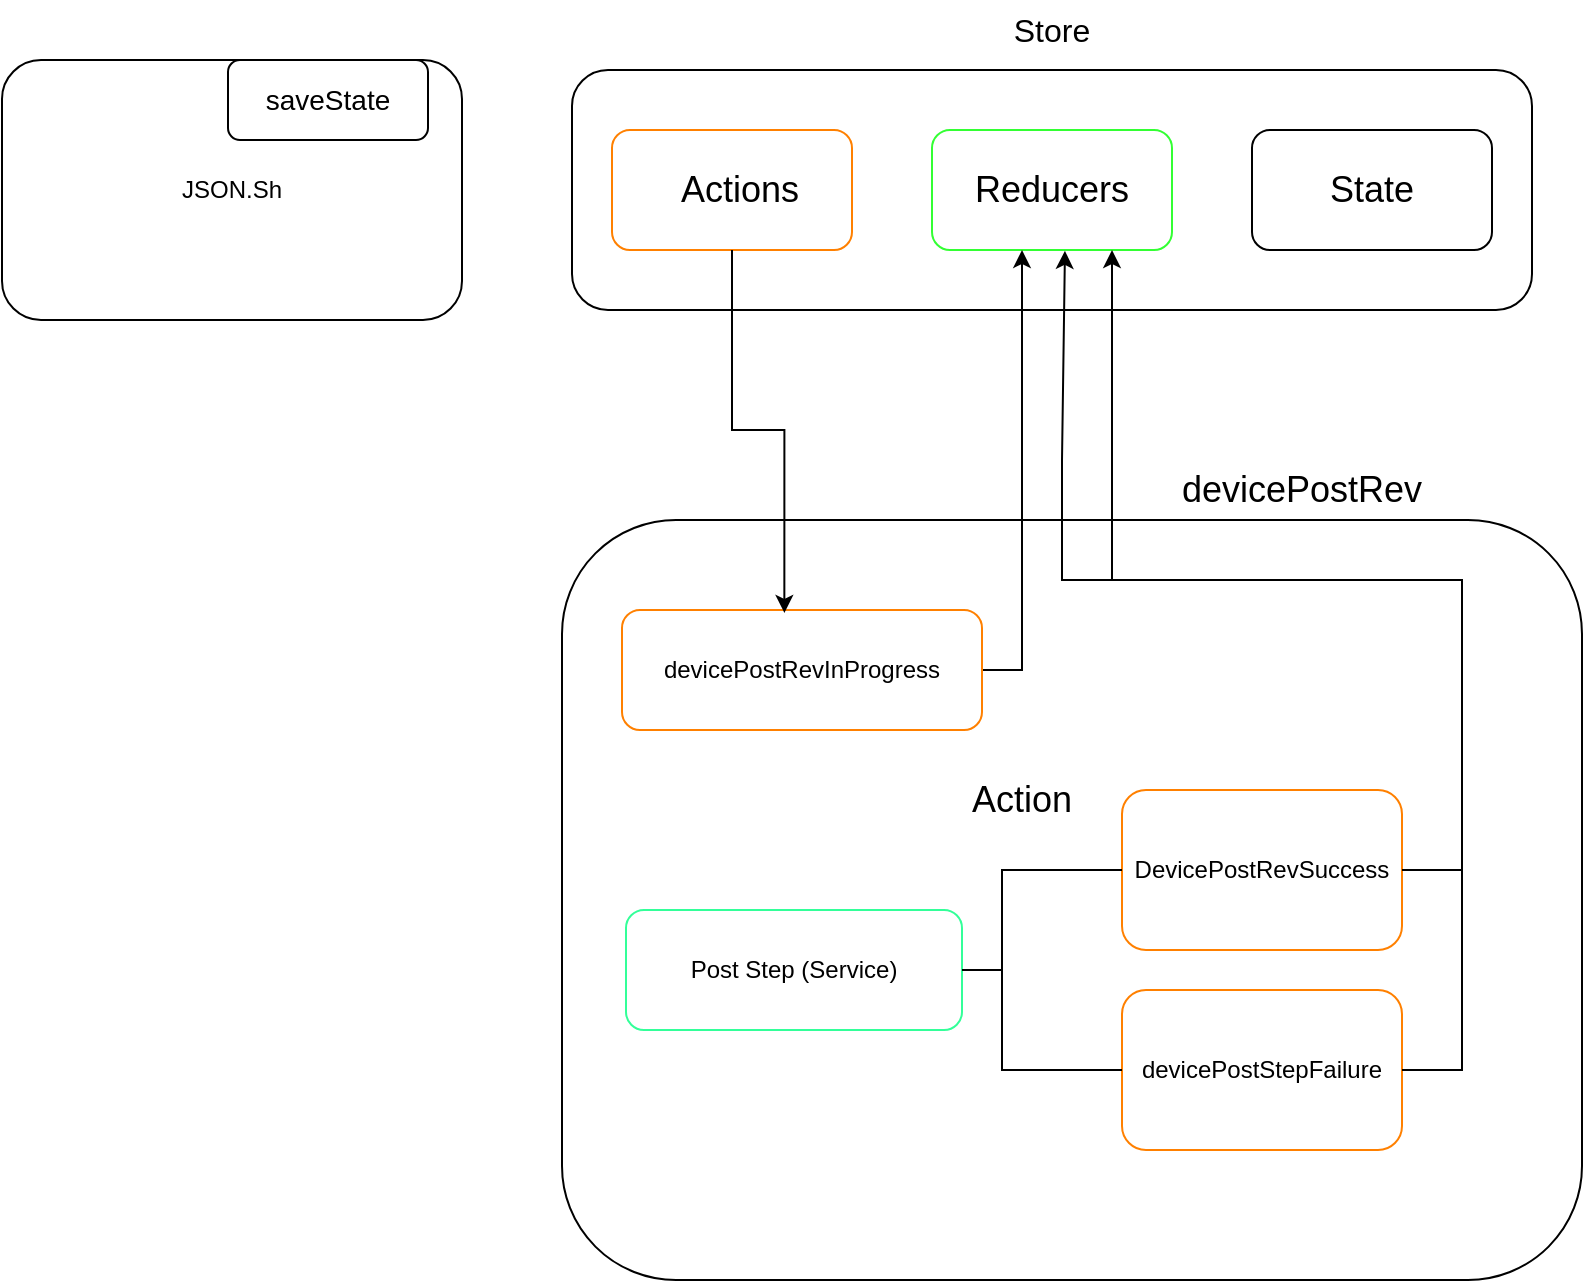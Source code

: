 <mxfile version="21.6.1" type="github">
  <diagram name="Página-1" id="A9bHYhV6qM5TUBNobth4">
    <mxGraphModel dx="713" dy="297" grid="1" gridSize="10" guides="1" tooltips="1" connect="1" arrows="1" fold="1" page="1" pageScale="1" pageWidth="827" pageHeight="1169" math="0" shadow="0">
      <root>
        <mxCell id="0" />
        <mxCell id="1" parent="0" />
        <mxCell id="tX88PJgFvrpHPAL6yEJZ-8" value="" style="rounded=1;whiteSpace=wrap;html=1;" vertex="1" parent="1">
          <mxGeometry x="295" y="45" width="480" height="120" as="geometry" />
        </mxCell>
        <mxCell id="tX88PJgFvrpHPAL6yEJZ-1" value="JSON.Sh" style="rounded=1;whiteSpace=wrap;html=1;" vertex="1" parent="1">
          <mxGeometry x="10" y="40" width="230" height="130" as="geometry" />
        </mxCell>
        <mxCell id="tX88PJgFvrpHPAL6yEJZ-2" value="&lt;font style=&quot;font-size: 14px;&quot;&gt;saveState&lt;/font&gt;" style="rounded=1;whiteSpace=wrap;html=1;" vertex="1" parent="1">
          <mxGeometry x="123" y="40" width="100" height="40" as="geometry" />
        </mxCell>
        <mxCell id="tX88PJgFvrpHPAL6yEJZ-3" value="" style="rounded=1;whiteSpace=wrap;html=1;strokeColor=#FF8000;" vertex="1" parent="1">
          <mxGeometry x="315" y="75" width="120" height="60" as="geometry" />
        </mxCell>
        <mxCell id="tX88PJgFvrpHPAL6yEJZ-4" value="" style="rounded=1;whiteSpace=wrap;html=1;strokeColor=#33FF33;" vertex="1" parent="1">
          <mxGeometry x="475" y="75" width="120" height="60" as="geometry" />
        </mxCell>
        <mxCell id="tX88PJgFvrpHPAL6yEJZ-6" value="" style="rounded=1;whiteSpace=wrap;html=1;" vertex="1" parent="1">
          <mxGeometry x="635" y="75" width="120" height="60" as="geometry" />
        </mxCell>
        <mxCell id="tX88PJgFvrpHPAL6yEJZ-9" style="edgeStyle=orthogonalEdgeStyle;rounded=0;orthogonalLoop=1;jettySize=auto;html=1;exitX=0.5;exitY=1;exitDx=0;exitDy=0;" edge="1" parent="1" source="tX88PJgFvrpHPAL6yEJZ-2" target="tX88PJgFvrpHPAL6yEJZ-2">
          <mxGeometry relative="1" as="geometry" />
        </mxCell>
        <mxCell id="tX88PJgFvrpHPAL6yEJZ-11" value="&lt;font size=&quot;3&quot;&gt;Store&lt;/font&gt;" style="text;strokeColor=none;align=center;fillColor=none;html=1;verticalAlign=middle;whiteSpace=wrap;rounded=0;" vertex="1" parent="1">
          <mxGeometry x="505" y="10" width="60" height="30" as="geometry" />
        </mxCell>
        <mxCell id="tX88PJgFvrpHPAL6yEJZ-14" value="&lt;font style=&quot;font-size: 18px;&quot;&gt;Actions&lt;/font&gt;" style="text;html=1;strokeColor=none;fillColor=none;align=center;verticalAlign=middle;whiteSpace=wrap;rounded=0;" vertex="1" parent="1">
          <mxGeometry x="349" y="90" width="60" height="30" as="geometry" />
        </mxCell>
        <mxCell id="tX88PJgFvrpHPAL6yEJZ-15" value="&lt;font style=&quot;font-size: 18px;&quot;&gt;Reducers&lt;/font&gt;" style="text;html=1;strokeColor=none;fillColor=none;align=center;verticalAlign=middle;whiteSpace=wrap;rounded=0;" vertex="1" parent="1">
          <mxGeometry x="505" y="90" width="60" height="30" as="geometry" />
        </mxCell>
        <mxCell id="tX88PJgFvrpHPAL6yEJZ-16" value="&lt;font style=&quot;font-size: 18px;&quot;&gt;State&lt;/font&gt;" style="text;html=1;strokeColor=none;fillColor=none;align=center;verticalAlign=middle;whiteSpace=wrap;rounded=0;" vertex="1" parent="1">
          <mxGeometry x="665" y="90" width="60" height="30" as="geometry" />
        </mxCell>
        <mxCell id="tX88PJgFvrpHPAL6yEJZ-17" value="" style="rounded=1;whiteSpace=wrap;html=1;" vertex="1" parent="1">
          <mxGeometry x="290" y="270" width="510" height="380" as="geometry" />
        </mxCell>
        <mxCell id="tX88PJgFvrpHPAL6yEJZ-47" style="edgeStyle=orthogonalEdgeStyle;rounded=0;orthogonalLoop=1;jettySize=auto;html=1;exitX=1;exitY=0.5;exitDx=0;exitDy=0;" edge="1" parent="1" source="tX88PJgFvrpHPAL6yEJZ-18">
          <mxGeometry relative="1" as="geometry">
            <mxPoint x="520" y="135" as="targetPoint" />
            <Array as="points">
              <mxPoint x="520" y="345" />
              <mxPoint x="520" y="135" />
            </Array>
          </mxGeometry>
        </mxCell>
        <mxCell id="tX88PJgFvrpHPAL6yEJZ-18" value="devicePostRevInProgress" style="rounded=1;whiteSpace=wrap;html=1;strokeColor=#FF8000;" vertex="1" parent="1">
          <mxGeometry x="320" y="315" width="180" height="60" as="geometry" />
        </mxCell>
        <mxCell id="tX88PJgFvrpHPAL6yEJZ-20" value="Post Step (Service)" style="rounded=1;whiteSpace=wrap;html=1;strokeColor=#33FF99;" vertex="1" parent="1">
          <mxGeometry x="322" y="465" width="168" height="60" as="geometry" />
        </mxCell>
        <mxCell id="tX88PJgFvrpHPAL6yEJZ-22" value="DevicePostRevSuccess" style="rounded=1;whiteSpace=wrap;html=1;strokeColor=#FF8000;" vertex="1" parent="1">
          <mxGeometry x="570" y="405" width="140" height="80" as="geometry" />
        </mxCell>
        <mxCell id="tX88PJgFvrpHPAL6yEJZ-23" value="devicePostStepFailure" style="rounded=1;whiteSpace=wrap;html=1;strokeColor=#FF8000;" vertex="1" parent="1">
          <mxGeometry x="570" y="505" width="140" height="80" as="geometry" />
        </mxCell>
        <mxCell id="tX88PJgFvrpHPAL6yEJZ-38" value="&lt;font style=&quot;font-size: 18px;&quot;&gt;Action&lt;/font&gt;" style="text;html=1;strokeColor=none;fillColor=none;align=center;verticalAlign=middle;whiteSpace=wrap;rounded=0;" vertex="1" parent="1">
          <mxGeometry x="490" y="395" width="60" height="30" as="geometry" />
        </mxCell>
        <mxCell id="tX88PJgFvrpHPAL6yEJZ-44" style="edgeStyle=orthogonalEdgeStyle;rounded=0;orthogonalLoop=1;jettySize=auto;html=1;exitX=0.5;exitY=1;exitDx=0;exitDy=0;entryX=0.451;entryY=0.024;entryDx=0;entryDy=0;entryPerimeter=0;" edge="1" parent="1" source="tX88PJgFvrpHPAL6yEJZ-3" target="tX88PJgFvrpHPAL6yEJZ-18">
          <mxGeometry relative="1" as="geometry" />
        </mxCell>
        <mxCell id="tX88PJgFvrpHPAL6yEJZ-50" style="edgeStyle=orthogonalEdgeStyle;rounded=0;orthogonalLoop=1;jettySize=auto;html=1;exitX=0.5;exitY=1;exitDx=0;exitDy=0;" edge="1" parent="1" source="tX88PJgFvrpHPAL6yEJZ-20" target="tX88PJgFvrpHPAL6yEJZ-20">
          <mxGeometry relative="1" as="geometry" />
        </mxCell>
        <mxCell id="tX88PJgFvrpHPAL6yEJZ-53" value="" style="endArrow=none;html=1;rounded=0;entryX=0;entryY=0.5;entryDx=0;entryDy=0;exitX=1;exitY=0.5;exitDx=0;exitDy=0;" edge="1" parent="1" source="tX88PJgFvrpHPAL6yEJZ-20" target="tX88PJgFvrpHPAL6yEJZ-22">
          <mxGeometry width="50" height="50" relative="1" as="geometry">
            <mxPoint x="440" y="495" as="sourcePoint" />
            <mxPoint x="490" y="445" as="targetPoint" />
            <Array as="points">
              <mxPoint x="510" y="495" />
              <mxPoint x="510" y="445" />
            </Array>
          </mxGeometry>
        </mxCell>
        <mxCell id="tX88PJgFvrpHPAL6yEJZ-54" value="" style="endArrow=none;html=1;rounded=0;entryX=0;entryY=0.5;entryDx=0;entryDy=0;" edge="1" parent="1" target="tX88PJgFvrpHPAL6yEJZ-23">
          <mxGeometry width="50" height="50" relative="1" as="geometry">
            <mxPoint x="510" y="495" as="sourcePoint" />
            <mxPoint x="500" y="470" as="targetPoint" />
            <Array as="points">
              <mxPoint x="510" y="545" />
            </Array>
          </mxGeometry>
        </mxCell>
        <mxCell id="tX88PJgFvrpHPAL6yEJZ-58" value="" style="endArrow=classic;html=1;rounded=0;entryX=0.75;entryY=1;entryDx=0;entryDy=0;" edge="1" parent="1" source="tX88PJgFvrpHPAL6yEJZ-23" target="tX88PJgFvrpHPAL6yEJZ-4">
          <mxGeometry width="50" height="50" relative="1" as="geometry">
            <mxPoint x="440" y="455" as="sourcePoint" />
            <mxPoint x="560" y="150" as="targetPoint" />
            <Array as="points">
              <mxPoint x="740" y="545" />
              <mxPoint x="740" y="300" />
              <mxPoint x="650" y="300" />
              <mxPoint x="565" y="300" />
            </Array>
          </mxGeometry>
        </mxCell>
        <mxCell id="tX88PJgFvrpHPAL6yEJZ-59" value="&lt;font style=&quot;font-size: 18px;&quot;&gt;devicePostRev&lt;/font&gt;" style="text;html=1;strokeColor=none;fillColor=none;align=center;verticalAlign=middle;whiteSpace=wrap;rounded=0;" vertex="1" parent="1">
          <mxGeometry x="595" y="240" width="130" height="30" as="geometry" />
        </mxCell>
        <mxCell id="tX88PJgFvrpHPAL6yEJZ-60" value="" style="endArrow=classic;html=1;rounded=0;exitX=1;exitY=0.5;exitDx=0;exitDy=0;entryX=0.554;entryY=1.007;entryDx=0;entryDy=0;entryPerimeter=0;" edge="1" parent="1" source="tX88PJgFvrpHPAL6yEJZ-22" target="tX88PJgFvrpHPAL6yEJZ-4">
          <mxGeometry width="50" height="50" relative="1" as="geometry">
            <mxPoint x="440" y="450" as="sourcePoint" />
            <mxPoint x="510" y="140" as="targetPoint" />
            <Array as="points">
              <mxPoint x="740" y="445" />
              <mxPoint x="740" y="300" />
              <mxPoint x="620" y="300" />
              <mxPoint x="540" y="300" />
              <mxPoint x="540" y="240" />
            </Array>
          </mxGeometry>
        </mxCell>
      </root>
    </mxGraphModel>
  </diagram>
</mxfile>

